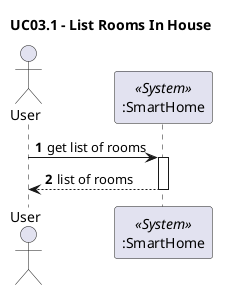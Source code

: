 @startuml

Actor User
autonumber
title UC03.1 - List Rooms In House

autonumber
participant ":SmartHome" as SmartHome <<System>>

User -> SmartHome: get list of rooms
activate SmartHome
User <-- SmartHome: list of rooms
deactivate SmartHome
@enduml